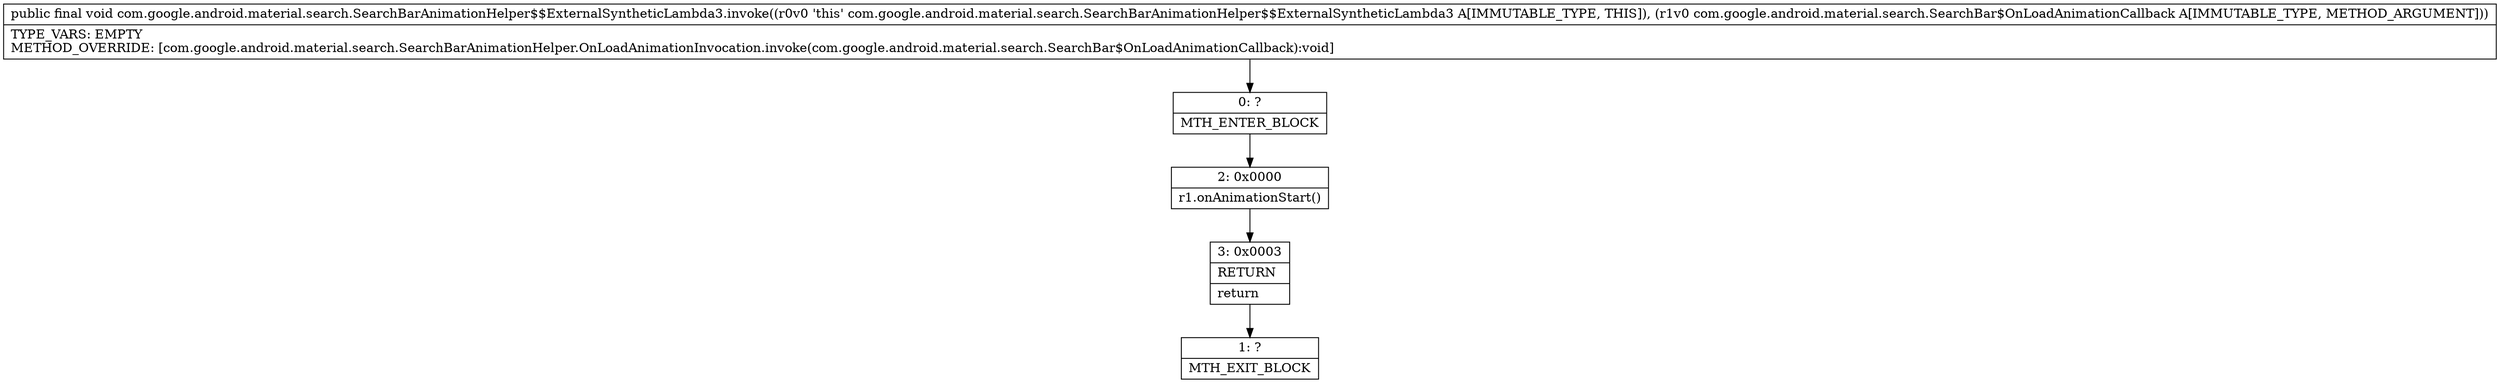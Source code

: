 digraph "CFG forcom.google.android.material.search.SearchBarAnimationHelper$$ExternalSyntheticLambda3.invoke(Lcom\/google\/android\/material\/search\/SearchBar$OnLoadAnimationCallback;)V" {
Node_0 [shape=record,label="{0\:\ ?|MTH_ENTER_BLOCK\l}"];
Node_2 [shape=record,label="{2\:\ 0x0000|r1.onAnimationStart()\l}"];
Node_3 [shape=record,label="{3\:\ 0x0003|RETURN\l|return\l}"];
Node_1 [shape=record,label="{1\:\ ?|MTH_EXIT_BLOCK\l}"];
MethodNode[shape=record,label="{public final void com.google.android.material.search.SearchBarAnimationHelper$$ExternalSyntheticLambda3.invoke((r0v0 'this' com.google.android.material.search.SearchBarAnimationHelper$$ExternalSyntheticLambda3 A[IMMUTABLE_TYPE, THIS]), (r1v0 com.google.android.material.search.SearchBar$OnLoadAnimationCallback A[IMMUTABLE_TYPE, METHOD_ARGUMENT]))  | TYPE_VARS: EMPTY\lMETHOD_OVERRIDE: [com.google.android.material.search.SearchBarAnimationHelper.OnLoadAnimationInvocation.invoke(com.google.android.material.search.SearchBar$OnLoadAnimationCallback):void]\l}"];
MethodNode -> Node_0;Node_0 -> Node_2;
Node_2 -> Node_3;
Node_3 -> Node_1;
}

